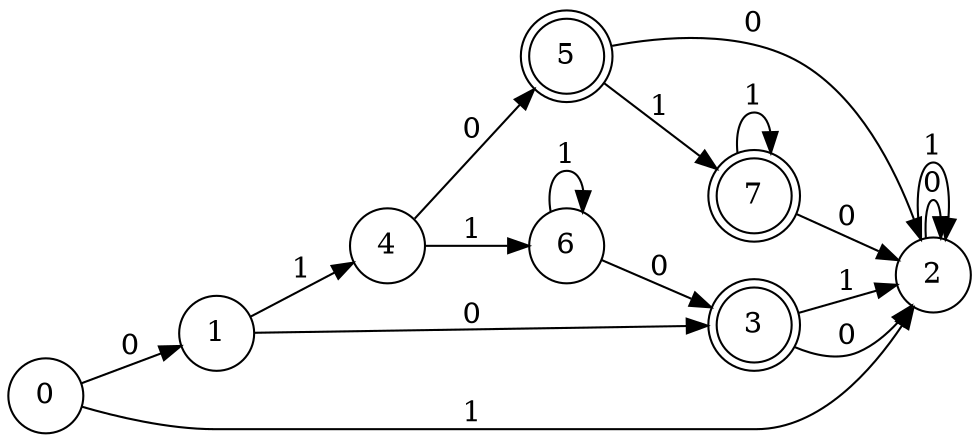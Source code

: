 digraph G {
	node [shape=circle]
	rankdir=LR
	3 [peripheries=2];
	5 [peripheries=2];
	7 [peripheries=2];
	0 -> 1 [label= 0];
	0 -> 2 [label= 1];
	1 -> 3 [label= 0];
	1 -> 4 [label= 1];
	2 -> 2 [label= 0];
	2 -> 2 [label= 1];
	3 -> 2 [label= 0];
	3 -> 2 [label= 1];
	4 -> 5 [label= 0];
	4 -> 6 [label= 1];
	5 -> 2 [label= 0];
	5 -> 7 [label= 1];
	6 -> 3 [label= 0];
	6 -> 6 [label= 1];
	7 -> 2 [label= 0];
	7 -> 7 [label= 1];
}
